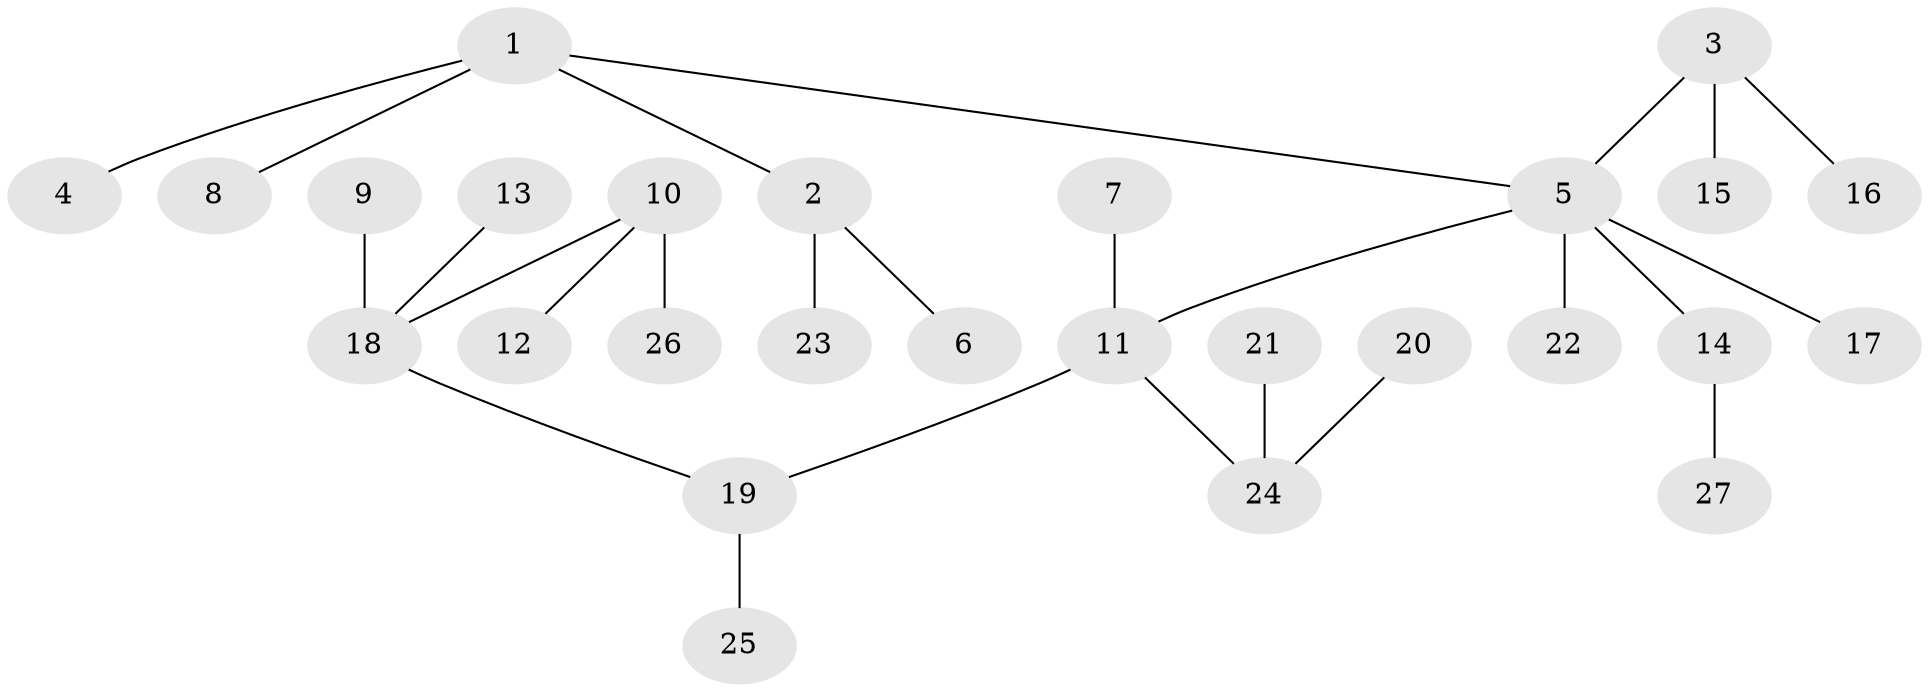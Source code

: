 // original degree distribution, {3: 0.1509433962264151, 6: 0.03773584905660377, 5: 0.03773584905660377, 4: 0.018867924528301886, 2: 0.2641509433962264, 1: 0.49056603773584906}
// Generated by graph-tools (version 1.1) at 2025/50/03/09/25 03:50:25]
// undirected, 27 vertices, 26 edges
graph export_dot {
graph [start="1"]
  node [color=gray90,style=filled];
  1;
  2;
  3;
  4;
  5;
  6;
  7;
  8;
  9;
  10;
  11;
  12;
  13;
  14;
  15;
  16;
  17;
  18;
  19;
  20;
  21;
  22;
  23;
  24;
  25;
  26;
  27;
  1 -- 2 [weight=1.0];
  1 -- 4 [weight=1.0];
  1 -- 5 [weight=1.0];
  1 -- 8 [weight=1.0];
  2 -- 6 [weight=1.0];
  2 -- 23 [weight=1.0];
  3 -- 5 [weight=1.0];
  3 -- 15 [weight=1.0];
  3 -- 16 [weight=1.0];
  5 -- 11 [weight=1.0];
  5 -- 14 [weight=1.0];
  5 -- 17 [weight=1.0];
  5 -- 22 [weight=1.0];
  7 -- 11 [weight=1.0];
  9 -- 18 [weight=1.0];
  10 -- 12 [weight=1.0];
  10 -- 18 [weight=1.0];
  10 -- 26 [weight=1.0];
  11 -- 19 [weight=1.0];
  11 -- 24 [weight=1.0];
  13 -- 18 [weight=1.0];
  14 -- 27 [weight=1.0];
  18 -- 19 [weight=1.0];
  19 -- 25 [weight=1.0];
  20 -- 24 [weight=1.0];
  21 -- 24 [weight=1.0];
}
